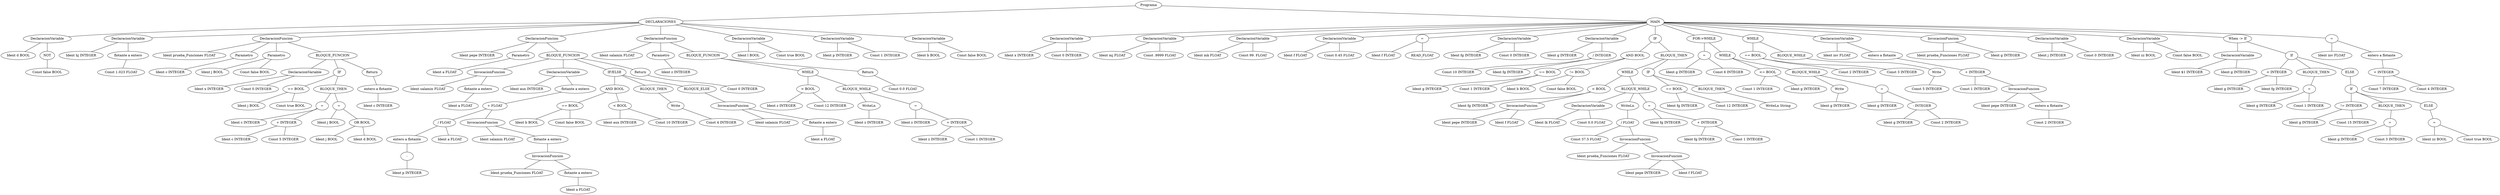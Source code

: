 graph G {221 [label="Programa"]
222 [label="DECLARACIONES"]
221 -- 222
223 [label="DeclaracionVariable"]
222 -- 223
224 [label="Ident d BOOL"]
223 -- 224
225 [label="NOT"]
223 -- 225
226 [label="Const false BOOL"]
225 -- 226
227 [label="DeclaracionVariable"]
222 -- 227
228 [label="Ident hj INTEGER"]
227 -- 228
229 [label="flotante a entero"]
227 -- 229
230 [label="Const 1.023 FLOAT"]
229 -- 230
231 [label="DeclaracionFuncion"]
222 -- 231
232 [label="Ident prueba_Funciones FLOAT"]
231 -- 232
233 [label="Parametro"]
231 -- 233
234 [label="Ident c INTEGER"]
233 -- 234
235 [label="Parametro"]
231 -- 235
236 [label="Ident j BOOL"]
235 -- 236
237 [label="Const false BOOL"]
235 -- 237
238 [label="BLOQUE_FUNCION"]
231 -- 238
239 [label="DeclaracionVariable"]
238 -- 239
240 [label="Ident x INTEGER"]
239 -- 240
241 [label="Const 0 INTEGER"]
239 -- 241
242 [label="IF"]
238 -- 242
243 [label="== BOOL"]
242 -- 243
244 [label="Ident j BOOL"]
243 -- 244
245 [label="Const true BOOL"]
243 -- 245
246 [label="BLOQUE_THEN"]
242 -- 246
247 [label="="]
246 -- 247
248 [label="Ident c INTEGER"]
247 -- 248
249 [label="+ INTEGER"]
247 -- 249
250 [label="Ident c INTEGER"]
249 -- 250
251 [label="Const 5 INTEGER"]
249 -- 251
252 [label="="]
246 -- 252
253 [label="Ident j BOOL"]
252 -- 253
254 [label="OR BOOL"]
252 -- 254
255 [label="Ident j BOOL"]
254 -- 255
256 [label="Ident d BOOL"]
254 -- 256
257 [label="Return"]
238 -- 257
258 [label="entero a flotante"]
257 -- 258
259 [label="Ident c INTEGER"]
258 -- 259
260 [label="DeclaracionFuncion"]
222 -- 260
261 [label="Ident pepe INTEGER"]
260 -- 261
262 [label="Parametro"]
260 -- 262
263 [label="Ident a FLOAT"]
262 -- 263
264 [label="BLOQUE_FUNCION"]
260 -- 264
265 [label="InvocacionFuncion"]
264 -- 265
266 [label="Ident salamin FLOAT"]
265 -- 266
267 [label="flotante a entero"]
265 -- 267
268 [label="Ident a FLOAT"]
267 -- 268
269 [label="DeclaracionVariable"]
264 -- 269
270 [label="Ident aux INTEGER"]
269 -- 270
271 [label="flotante a entero"]
269 -- 271
272 [label="+ FLOAT"]
271 -- 272
273 [label="/ FLOAT"]
272 -- 273
274 [label="entero a flotante"]
273 -- 274
275 [label="-"]
274 -- 275
276 [label="Ident p INTEGER"]
275 -- 276
277 [label="Ident a FLOAT"]
273 -- 277
278 [label="InvocacionFuncion"]
272 -- 278
279 [label="Ident salamin FLOAT"]
278 -- 279
280 [label="flotante a entero"]
278 -- 280
281 [label="InvocacionFuncion"]
280 -- 281
282 [label="Ident prueba_Funciones FLOAT"]
281 -- 282
283 [label="flotante a entero"]
281 -- 283
284 [label="Ident a FLOAT"]
283 -- 284
285 [label="IF/ELSE"]
264 -- 285
286 [label="AND BOOL"]
285 -- 286
287 [label="== BOOL"]
286 -- 287
288 [label="Ident b BOOL"]
287 -- 288
289 [label="Const false BOOL"]
287 -- 289
290 [label="< BOOL"]
286 -- 290
291 [label="Ident aux INTEGER"]
290 -- 291
292 [label="Const 10 INTEGER"]
290 -- 292
293 [label="BLOQUE_THEN"]
285 -- 293
294 [label="Write"]
293 -- 294
295 [label="Const 4 INTEGER"]
294 -- 295
296 [label="BLOQUE_ELSE"]
285 -- 296
297 [label="InvocacionFuncion"]
296 -- 297
298 [label="Ident salamin FLOAT"]
297 -- 298
299 [label="flotante a entero"]
297 -- 299
300 [label="Ident a FLOAT"]
299 -- 300
301 [label="Return"]
264 -- 301
302 [label="Const 0 INTEGER"]
301 -- 302
303 [label="DeclaracionFuncion"]
222 -- 303
304 [label="Ident salamin FLOAT"]
303 -- 304
305 [label="Parametro"]
303 -- 305
306 [label="Ident z INTEGER"]
305 -- 306
307 [label="BLOQUE_FUNCION"]
303 -- 307
308 [label="WHILE"]
307 -- 308
309 [label="< BOOL"]
308 -- 309
310 [label="Ident z INTEGER"]
309 -- 310
311 [label="Const 12 INTEGER"]
309 -- 311
312 [label="BLOQUE_WHILE"]
308 -- 312
313 [label="WriteLn"]
312 -- 313
314 [label="Ident z INTEGER"]
313 -- 314
315 [label="="]
312 -- 315
316 [label="Ident z INTEGER"]
315 -- 316
317 [label="+ INTEGER"]
315 -- 317
318 [label="Ident z INTEGER"]
317 -- 318
319 [label="Const 1 INTEGER"]
317 -- 319
320 [label="Return"]
307 -- 320
321 [label="Const 0.0 FLOAT"]
320 -- 321
322 [label="DeclaracionVariable"]
222 -- 322
323 [label="Ident l BOOL"]
322 -- 323
324 [label="Const true BOOL"]
322 -- 324
325 [label="DeclaracionVariable"]
222 -- 325
326 [label="Ident p INTEGER"]
325 -- 326
327 [label="Const 1 INTEGER"]
325 -- 327
328 [label="DeclaracionVariable"]
222 -- 328
329 [label="Ident b BOOL"]
328 -- 329
330 [label="Const false BOOL"]
328 -- 330
331 [label="MAIN"]
221 -- 331
332 [label="DeclaracionVariable"]
331 -- 332
333 [label="Ident x INTEGER"]
332 -- 333
334 [label="Const 0 INTEGER"]
332 -- 334
335 [label="DeclaracionVariable"]
331 -- 335
336 [label="Ident mj FLOAT"]
335 -- 336
337 [label="Const .9999 FLOAT"]
335 -- 337
338 [label="DeclaracionVariable"]
331 -- 338
339 [label="Ident mk FLOAT"]
338 -- 339
340 [label="Const 99. FLOAT"]
338 -- 340
341 [label="DeclaracionVariable"]
331 -- 341
342 [label="Ident f FLOAT"]
341 -- 342
343 [label="Const 0.45 FLOAT"]
341 -- 343
344 [label="="]
331 -- 344
345 [label="Ident f FLOAT"]
344 -- 345
346 [label="READ_FLOAT"]
344 -- 346
347 [label="DeclaracionVariable"]
331 -- 347
348 [label="Ident fg INTEGER"]
347 -- 348
349 [label="Const 0 INTEGER"]
347 -- 349
350 [label="DeclaracionVariable"]
331 -- 350
351 [label="Ident g INTEGER"]
350 -- 351
352 [label="/ INTEGER"]
350 -- 352
353 [label="Const 10 INTEGER"]
352 -- 353
354 [label="Ident fg INTEGER"]
352 -- 354
355 [label="IF"]
331 -- 355
356 [label="AND BOOL"]
355 -- 356
357 [label="== BOOL"]
356 -- 357
358 [label="Ident g INTEGER"]
357 -- 358
359 [label="Const 1 INTEGER"]
357 -- 359
360 [label="!= BOOL"]
356 -- 360
361 [label="Ident b BOOL"]
360 -- 361
362 [label="Const false BOOL"]
360 -- 362
363 [label="BLOQUE_THEN"]
355 -- 363
364 [label="WHILE"]
363 -- 364
365 [label="< BOOL"]
364 -- 365
366 [label="Ident fg INTEGER"]
365 -- 366
367 [label="InvocacionFuncion"]
365 -- 367
368 [label="Ident pepe INTEGER"]
367 -- 368
369 [label="Ident f FLOAT"]
367 -- 369
370 [label="BLOQUE_WHILE"]
364 -- 370
371 [label="DeclaracionVariable"]
370 -- 371
372 [label="Ident lk FLOAT"]
371 -- 372
373 [label="Const 0.0 FLOAT"]
371 -- 373
374 [label="WriteLn"]
370 -- 374
375 [label="/ FLOAT"]
374 -- 375
376 [label="Const 37.5 FLOAT"]
375 -- 376
377 [label="InvocacionFuncion"]
375 -- 377
378 [label="Ident prueba_Funciones FLOAT"]
377 -- 378
379 [label="InvocacionFuncion"]
377 -- 379
380 [label="Ident pepe INTEGER"]
379 -- 380
381 [label="Ident f FLOAT"]
379 -- 381
382 [label="="]
370 -- 382
383 [label="Ident fg INTEGER"]
382 -- 383
384 [label="+ INTEGER"]
382 -- 384
385 [label="Ident fg INTEGER"]
384 -- 385
386 [label="Const 1 INTEGER"]
384 -- 386
387 [label="IF"]
363 -- 387
388 [label="== BOOL"]
387 -- 388
389 [label="Ident fg INTEGER"]
388 -- 389
390 [label="Const 12 INTEGER"]
388 -- 390
391 [label="BLOQUE_THEN"]
387 -- 391
392 [label="WriteLn String"]
391 -- 392
393 [label="FOR->WHILE"]
331 -- 393
394 [label="="]
393 -- 394
395 [label="Ident g INTEGER"]
394 -- 395
396 [label="Const 6 INTEGER"]
394 -- 396
397 [label="WHILE"]
393 -- 397
398 [label="<= BOOL"]
397 -- 398
399 [label="Const 1 INTEGER"]
398 -- 399
400 [label="Ident g INTEGER"]
398 -- 400
401 [label="BLOQUE_WHILE"]
397 -- 401
402 [label="Write"]
401 -- 402
403 [label="Ident g INTEGER"]
402 -- 403
404 [label="="]
401 -- 404
405 [label="Ident g INTEGER"]
404 -- 405
406 [label="- INTEGER"]
404 -- 406
407 [label="Ident g INTEGER"]
406 -- 407
408 [label="Const 2 INTEGER"]
406 -- 408
409 [label="WHILE"]
331 -- 409
410 [label="== BOOL"]
409 -- 410
411 [label="Const 2 INTEGER"]
410 -- 411
412 [label="Const 3 INTEGER"]
410 -- 412
413 [label="BLOQUE_WHILE"]
409 -- 413
414 [label="Write"]
413 -- 414
415 [label="Const 5 INTEGER"]
414 -- 415
416 [label="DeclaracionVariable"]
331 -- 416
417 [label="Ident inv FLOAT"]
416 -- 417
418 [label="entero a flotante"]
416 -- 418
419 [label="+ INTEGER"]
418 -- 419
420 [label="Const 1 INTEGER"]
419 -- 420
421 [label="InvocacionFuncion"]
419 -- 421
422 [label="Ident pepe INTEGER"]
421 -- 422
423 [label="entero a flotante"]
421 -- 423
424 [label="Const 2 INTEGER"]
423 -- 424
425 [label="InvocacionFuncion"]
331 -- 425
426 [label="Ident prueba_Funciones FLOAT"]
425 -- 426
427 [label="Ident g INTEGER"]
425 -- 427
428 [label="DeclaracionVariable"]
331 -- 428
429 [label="Ident j INTEGER"]
428 -- 429
430 [label="Const 0 INTEGER"]
428 -- 430
431 [label="DeclaracionVariable"]
331 -- 431
432 [label="Ident zz BOOL"]
431 -- 432
433 [label="Const false BOOL"]
431 -- 433
434 [label="When -> If"]
331 -- 434
435 [label="DeclaracionVariable"]
434 -- 435
436 [label="Ident $1 INTEGER"]
435 -- 436
437 [label="Ident g INTEGER"]
435 -- 437
438 [label="If"]
434 -- 438
439 [label="< INTEGER"]
438 -- 439
440 [label="Ident g INTEGER"]
439 -- 440
441 [label="Ident fg INTEGER"]
439 -- 441
442 [label="BLOQUE_THEN"]
438 -- 442
443 [label="="]
442 -- 443
444 [label="Ident g INTEGER"]
443 -- 444
445 [label="Const 1 INTEGER"]
443 -- 445
446 [label="ELSE"]
438 -- 446
447 [label="If"]
446 -- 447
448 [label="!= INTEGER"]
447 -- 448
449 [label="Ident g INTEGER"]
448 -- 449
450 [label="Const 15 INTEGER"]
448 -- 450
451 [label="BLOQUE_THEN"]
447 -- 451
452 [label="="]
451 -- 452
453 [label="Ident g INTEGER"]
452 -- 453
454 [label="Const 3 INTEGER"]
452 -- 454
455 [label="ELSE"]
447 -- 455
456 [label="="]
455 -- 456
457 [label="Ident zz BOOL"]
456 -- 457
458 [label="Const true BOOL"]
456 -- 458
459 [label="="]
331 -- 459
460 [label="Ident inv FLOAT"]
459 -- 460
461 [label="entero a flotante"]
459 -- 461
462 [label="+ INTEGER"]
461 -- 462
463 [label="Const 7 INTEGER"]
462 -- 463
464 [label="Const 4 INTEGER"]
462 -- 464
}
